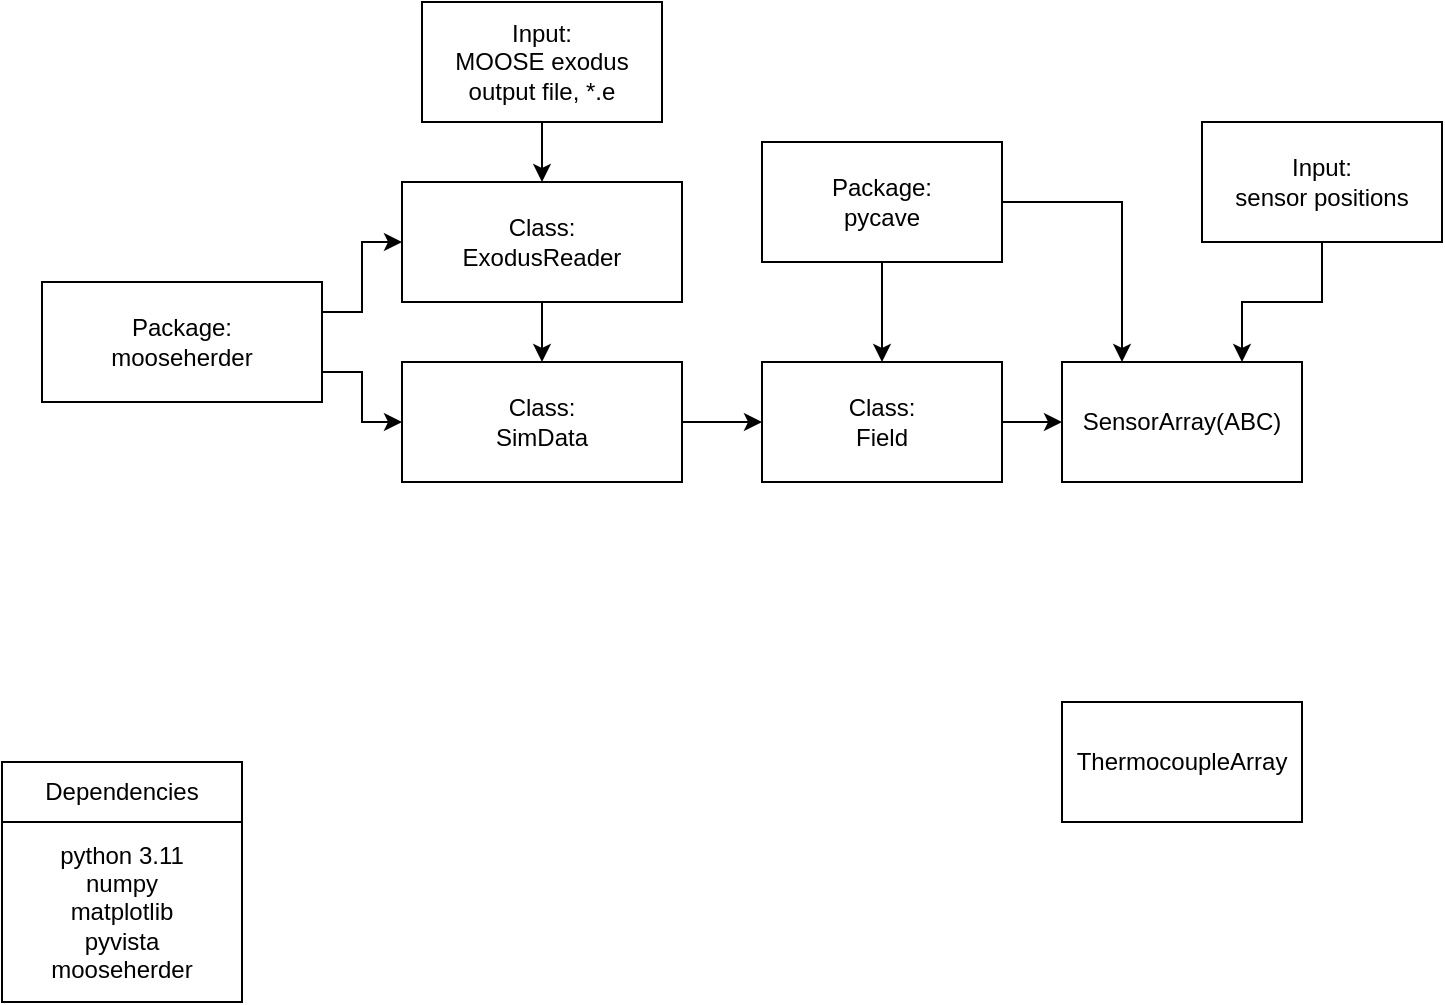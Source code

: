 <mxfile version="24.0.1" type="github">
  <diagram name="Page-1" id="SjQAdK_OS_gNisBgjSGl">
    <mxGraphModel dx="1604" dy="759" grid="1" gridSize="10" guides="1" tooltips="1" connect="1" arrows="1" fold="1" page="1" pageScale="1" pageWidth="1169" pageHeight="827" math="0" shadow="0">
      <root>
        <mxCell id="0" />
        <mxCell id="1" parent="0" />
        <mxCell id="37p0PDooPlaZ-HSsAcqx-22" style="edgeStyle=orthogonalEdgeStyle;rounded=0;orthogonalLoop=1;jettySize=auto;html=1;entryX=0.5;entryY=0;entryDx=0;entryDy=0;" edge="1" parent="1" source="37p0PDooPlaZ-HSsAcqx-4" target="37p0PDooPlaZ-HSsAcqx-13">
          <mxGeometry relative="1" as="geometry" />
        </mxCell>
        <mxCell id="37p0PDooPlaZ-HSsAcqx-23" style="edgeStyle=orthogonalEdgeStyle;rounded=0;orthogonalLoop=1;jettySize=auto;html=1;exitX=1;exitY=0.5;exitDx=0;exitDy=0;entryX=0.25;entryY=0;entryDx=0;entryDy=0;" edge="1" parent="1" source="37p0PDooPlaZ-HSsAcqx-4" target="37p0PDooPlaZ-HSsAcqx-14">
          <mxGeometry relative="1" as="geometry" />
        </mxCell>
        <mxCell id="37p0PDooPlaZ-HSsAcqx-4" value="Package:&lt;br&gt;pycave" style="rounded=0;whiteSpace=wrap;html=1;" vertex="1" parent="1">
          <mxGeometry x="500" y="100" width="120" height="60" as="geometry" />
        </mxCell>
        <mxCell id="37p0PDooPlaZ-HSsAcqx-5" value="Dependencies" style="rounded=0;whiteSpace=wrap;html=1;" vertex="1" parent="1">
          <mxGeometry x="120" y="410" width="120" height="30" as="geometry" />
        </mxCell>
        <mxCell id="37p0PDooPlaZ-HSsAcqx-12" value="python 3.11&lt;div&gt;numpy&lt;/div&gt;&lt;div&gt;matplotlib&lt;/div&gt;&lt;div&gt;pyvista&lt;/div&gt;&lt;div&gt;mooseherder&lt;/div&gt;" style="rounded=0;whiteSpace=wrap;html=1;" vertex="1" parent="1">
          <mxGeometry x="120" y="440" width="120" height="90" as="geometry" />
        </mxCell>
        <mxCell id="37p0PDooPlaZ-HSsAcqx-20" style="edgeStyle=orthogonalEdgeStyle;rounded=0;orthogonalLoop=1;jettySize=auto;html=1;entryX=0;entryY=0.5;entryDx=0;entryDy=0;" edge="1" parent="1" source="37p0PDooPlaZ-HSsAcqx-13" target="37p0PDooPlaZ-HSsAcqx-14">
          <mxGeometry relative="1" as="geometry" />
        </mxCell>
        <mxCell id="37p0PDooPlaZ-HSsAcqx-13" value="Class:&lt;div&gt;Field&lt;/div&gt;" style="rounded=0;whiteSpace=wrap;html=1;" vertex="1" parent="1">
          <mxGeometry x="500" y="210" width="120" height="60" as="geometry" />
        </mxCell>
        <mxCell id="37p0PDooPlaZ-HSsAcqx-14" value="SensorArray(ABC)" style="rounded=0;whiteSpace=wrap;html=1;" vertex="1" parent="1">
          <mxGeometry x="650" y="210" width="120" height="60" as="geometry" />
        </mxCell>
        <mxCell id="37p0PDooPlaZ-HSsAcqx-21" style="edgeStyle=orthogonalEdgeStyle;rounded=0;orthogonalLoop=1;jettySize=auto;html=1;entryX=0;entryY=0.5;entryDx=0;entryDy=0;" edge="1" parent="1" source="37p0PDooPlaZ-HSsAcqx-15" target="37p0PDooPlaZ-HSsAcqx-13">
          <mxGeometry relative="1" as="geometry" />
        </mxCell>
        <mxCell id="37p0PDooPlaZ-HSsAcqx-15" value="Class:&lt;div&gt;SimData&lt;/div&gt;" style="rounded=0;whiteSpace=wrap;html=1;" vertex="1" parent="1">
          <mxGeometry x="320" y="210" width="140" height="60" as="geometry" />
        </mxCell>
        <mxCell id="37p0PDooPlaZ-HSsAcqx-16" value="ThermocoupleArray" style="rounded=0;whiteSpace=wrap;html=1;" vertex="1" parent="1">
          <mxGeometry x="650" y="380" width="120" height="60" as="geometry" />
        </mxCell>
        <mxCell id="37p0PDooPlaZ-HSsAcqx-25" style="edgeStyle=orthogonalEdgeStyle;rounded=0;orthogonalLoop=1;jettySize=auto;html=1;exitX=0.5;exitY=1;exitDx=0;exitDy=0;entryX=0.75;entryY=0;entryDx=0;entryDy=0;" edge="1" parent="1" source="37p0PDooPlaZ-HSsAcqx-17" target="37p0PDooPlaZ-HSsAcqx-14">
          <mxGeometry relative="1" as="geometry" />
        </mxCell>
        <mxCell id="37p0PDooPlaZ-HSsAcqx-17" value="Input:&lt;div&gt;sensor positions&lt;/div&gt;" style="rounded=0;whiteSpace=wrap;html=1;" vertex="1" parent="1">
          <mxGeometry x="720" y="90" width="120" height="60" as="geometry" />
        </mxCell>
        <mxCell id="37p0PDooPlaZ-HSsAcqx-28" style="edgeStyle=orthogonalEdgeStyle;rounded=0;orthogonalLoop=1;jettySize=auto;html=1;exitX=0.5;exitY=1;exitDx=0;exitDy=0;entryX=0.5;entryY=0;entryDx=0;entryDy=0;" edge="1" parent="1" source="37p0PDooPlaZ-HSsAcqx-18" target="37p0PDooPlaZ-HSsAcqx-27">
          <mxGeometry relative="1" as="geometry" />
        </mxCell>
        <mxCell id="37p0PDooPlaZ-HSsAcqx-18" value="Input:&lt;div&gt;MOOSE exodus output file, *.e&lt;/div&gt;" style="rounded=0;whiteSpace=wrap;html=1;" vertex="1" parent="1">
          <mxGeometry x="330" y="30" width="120" height="60" as="geometry" />
        </mxCell>
        <mxCell id="37p0PDooPlaZ-HSsAcqx-29" style="edgeStyle=orthogonalEdgeStyle;rounded=0;orthogonalLoop=1;jettySize=auto;html=1;exitX=1;exitY=0.25;exitDx=0;exitDy=0;entryX=0;entryY=0.5;entryDx=0;entryDy=0;" edge="1" parent="1" source="37p0PDooPlaZ-HSsAcqx-26" target="37p0PDooPlaZ-HSsAcqx-27">
          <mxGeometry relative="1" as="geometry" />
        </mxCell>
        <mxCell id="37p0PDooPlaZ-HSsAcqx-30" style="edgeStyle=orthogonalEdgeStyle;rounded=0;orthogonalLoop=1;jettySize=auto;html=1;exitX=1;exitY=0.75;exitDx=0;exitDy=0;entryX=0;entryY=0.5;entryDx=0;entryDy=0;" edge="1" parent="1" source="37p0PDooPlaZ-HSsAcqx-26" target="37p0PDooPlaZ-HSsAcqx-15">
          <mxGeometry relative="1" as="geometry" />
        </mxCell>
        <mxCell id="37p0PDooPlaZ-HSsAcqx-26" value="Package:&lt;div&gt;mooseherder&lt;/div&gt;" style="rounded=0;whiteSpace=wrap;html=1;" vertex="1" parent="1">
          <mxGeometry x="140" y="170" width="140" height="60" as="geometry" />
        </mxCell>
        <mxCell id="37p0PDooPlaZ-HSsAcqx-31" style="edgeStyle=orthogonalEdgeStyle;rounded=0;orthogonalLoop=1;jettySize=auto;html=1;entryX=0.5;entryY=0;entryDx=0;entryDy=0;" edge="1" parent="1" source="37p0PDooPlaZ-HSsAcqx-27" target="37p0PDooPlaZ-HSsAcqx-15">
          <mxGeometry relative="1" as="geometry" />
        </mxCell>
        <mxCell id="37p0PDooPlaZ-HSsAcqx-27" value="Class:&lt;div&gt;ExodusReader&lt;/div&gt;" style="rounded=0;whiteSpace=wrap;html=1;" vertex="1" parent="1">
          <mxGeometry x="320" y="120" width="140" height="60" as="geometry" />
        </mxCell>
      </root>
    </mxGraphModel>
  </diagram>
</mxfile>

